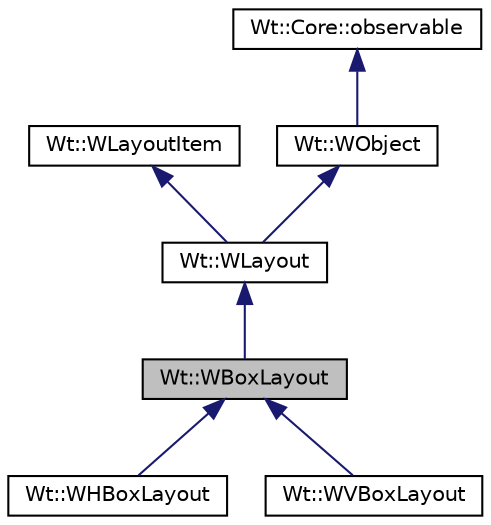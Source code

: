 digraph "Wt::WBoxLayout"
{
 // LATEX_PDF_SIZE
  edge [fontname="Helvetica",fontsize="10",labelfontname="Helvetica",labelfontsize="10"];
  node [fontname="Helvetica",fontsize="10",shape=record];
  Node1 [label="Wt::WBoxLayout",height=0.2,width=0.4,color="black", fillcolor="grey75", style="filled", fontcolor="black",tooltip="A layout manager which arranges widgets horizontally or vertically."];
  Node2 -> Node1 [dir="back",color="midnightblue",fontsize="10",style="solid"];
  Node2 [label="Wt::WLayout",height=0.2,width=0.4,color="black", fillcolor="white", style="filled",URL="$classWt_1_1WLayout.html",tooltip="An abstract base class for layout managers."];
  Node3 -> Node2 [dir="back",color="midnightblue",fontsize="10",style="solid"];
  Node3 [label="Wt::WLayoutItem",height=0.2,width=0.4,color="black", fillcolor="white", style="filled",URL="$classWt_1_1WLayoutItem.html",tooltip="An abstract base class for items that can participate in a layout."];
  Node4 -> Node2 [dir="back",color="midnightblue",fontsize="10",style="solid"];
  Node4 [label="Wt::WObject",height=0.2,width=0.4,color="black", fillcolor="white", style="filled",URL="$classWt_1_1WObject.html",tooltip="A base class for objects that participate in the signal/slot system."];
  Node5 -> Node4 [dir="back",color="midnightblue",fontsize="10",style="solid"];
  Node5 [label="Wt::Core::observable",height=0.2,width=0.4,color="black", fillcolor="white", style="filled",URL="$classWt_1_1Core_1_1observable.html",tooltip="A base class for objects whose life-time can be tracked."];
  Node1 -> Node6 [dir="back",color="midnightblue",fontsize="10",style="solid"];
  Node6 [label="Wt::WHBoxLayout",height=0.2,width=0.4,color="black", fillcolor="white", style="filled",URL="$classWt_1_1WHBoxLayout.html",tooltip="A layout manager which arranges widgets horizontally."];
  Node1 -> Node7 [dir="back",color="midnightblue",fontsize="10",style="solid"];
  Node7 [label="Wt::WVBoxLayout",height=0.2,width=0.4,color="black", fillcolor="white", style="filled",URL="$classWt_1_1WVBoxLayout.html",tooltip="A layout manager which arranges widgets vertically."];
}
